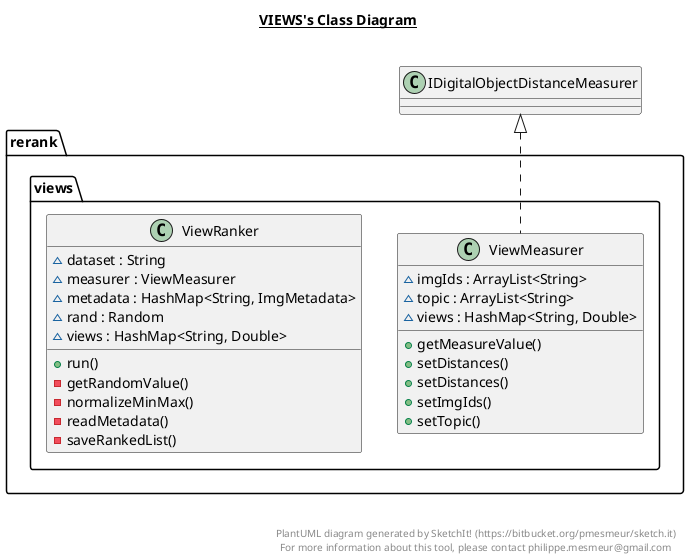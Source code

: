@startuml

title __VIEWS's Class Diagram__\n

  namespace rerank.views {
    class rerank.views.ViewMeasurer {
        ~ imgIds : ArrayList<String>
        ~ topic : ArrayList<String>
        ~ views : HashMap<String, Double>
        + getMeasureValue()
        + setDistances()
        + setDistances()
        + setImgIds()
        + setTopic()
    }
  }
  

  namespace rerank.views {
    class rerank.views.ViewRanker {
        ~ dataset : String
        ~ measurer : ViewMeasurer
        ~ metadata : HashMap<String, ImgMetadata>
        ~ rand : Random
        ~ views : HashMap<String, Double>
        + run()
        - getRandomValue()
        - normalizeMinMax()
        - readMetadata()
        - saveRankedList()
    }
  }
  

  rerank.views.ViewMeasurer .up.|> IDigitalObjectDistanceMeasurer


right footer


PlantUML diagram generated by SketchIt! (https://bitbucket.org/pmesmeur/sketch.it)
For more information about this tool, please contact philippe.mesmeur@gmail.com
endfooter

@enduml
